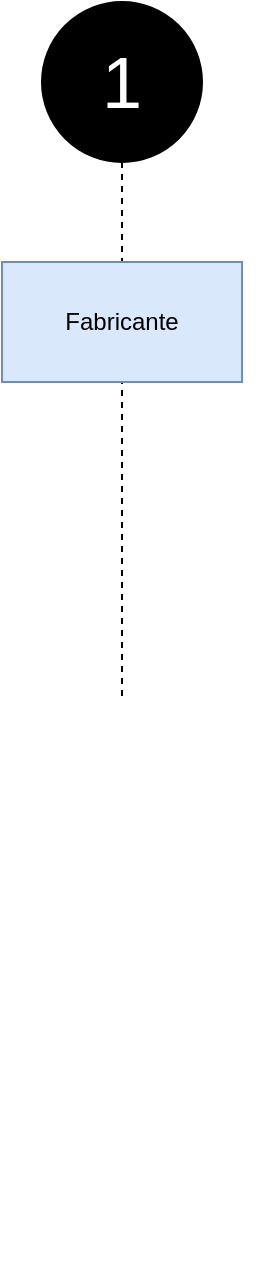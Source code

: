 <mxfile version="23.1.5" type="device" pages="2">
  <diagram name="Flujo de eventos" id="-qQh-AFdpZj7ZYyOIWgK">
    <mxGraphModel dx="1354" dy="806" grid="1" gridSize="10" guides="1" tooltips="1" connect="1" arrows="1" fold="1" page="1" pageScale="1" pageWidth="827" pageHeight="1169" math="0" shadow="0">
      <root>
        <mxCell id="0" />
        <mxCell id="1" parent="0" />
        <mxCell id="E1GfhDnIwMe-wPJ3D6fX-1" value="" style="group" vertex="1" connectable="0" parent="1">
          <mxGeometry x="40" y="50" width="110" height="630" as="geometry" />
        </mxCell>
        <mxCell id="E1GfhDnIwMe-wPJ3D6fX-2" style="edgeStyle=orthogonalEdgeStyle;rounded=0;orthogonalLoop=1;jettySize=auto;html=1;dashed=1;endArrow=none;endFill=0;" edge="1" parent="E1GfhDnIwMe-wPJ3D6fX-1" source="E1GfhDnIwMe-wPJ3D6fX-3">
          <mxGeometry relative="1" as="geometry">
            <mxPoint x="40" y="350" as="targetPoint" />
          </mxGeometry>
        </mxCell>
        <mxCell id="E1GfhDnIwMe-wPJ3D6fX-3" value="&lt;font color=&quot;#ffffff&quot; style=&quot;font-size: 36px;&quot;&gt;1&lt;/font&gt;" style="ellipse;whiteSpace=wrap;html=1;aspect=fixed;fillColor=#000000;" vertex="1" parent="E1GfhDnIwMe-wPJ3D6fX-1">
          <mxGeometry width="80" height="80" as="geometry" />
        </mxCell>
        <mxCell id="E1GfhDnIwMe-wPJ3D6fX-4" value="Fabricante" style="rounded=0;whiteSpace=wrap;html=1;fillColor=#dae8fc;strokeColor=#6c8ebf;" vertex="1" parent="E1GfhDnIwMe-wPJ3D6fX-1">
          <mxGeometry x="-20" y="130" width="120" height="60" as="geometry" />
        </mxCell>
      </root>
    </mxGraphModel>
  </diagram>
  <diagram id="zhpcd-veFc-IVGX2p89j" name="Event Storming-Fabricante">
    <mxGraphModel dx="2294" dy="2042" grid="1" gridSize="10" guides="1" tooltips="1" connect="1" arrows="1" fold="1" page="1" pageScale="1" pageWidth="827" pageHeight="1169" math="0" shadow="0">
      <root>
        <mxCell id="0" />
        <mxCell id="1" parent="0" />
        <mxCell id="NatMSzFGJgHg01AH1fC_-1" value="Actor" style="whiteSpace=wrap;html=1;aspect=fixed;fillColor=#FCFCAA;" vertex="1" parent="1">
          <mxGeometry x="40" y="-230" width="80" height="80" as="geometry" />
        </mxCell>
        <mxCell id="NatMSzFGJgHg01AH1fC_-2" value="Comandos" style="whiteSpace=wrap;html=1;aspect=fixed;fillColor=#BDD7EE;" vertex="1" parent="1">
          <mxGeometry x="150" y="-230" width="80" height="80" as="geometry" />
        </mxCell>
        <mxCell id="NatMSzFGJgHg01AH1fC_-3" value="Enttity" style="whiteSpace=wrap;html=1;aspect=fixed;fillColor=#FFFF00;" vertex="1" parent="1">
          <mxGeometry x="260" y="-230" width="80" height="80" as="geometry" />
        </mxCell>
        <mxCell id="NatMSzFGJgHg01AH1fC_-4" value="Real&amp;nbsp; Model" style="whiteSpace=wrap;html=1;aspect=fixed;fillColor=#92D050;" vertex="1" parent="1">
          <mxGeometry x="380" y="-230" width="80" height="80" as="geometry" />
        </mxCell>
        <mxCell id="NatMSzFGJgHg01AH1fC_-5" value="Bussines Rules" style="whiteSpace=wrap;html=1;aspect=fixed;fillColor=#CC99FF;" vertex="1" parent="1">
          <mxGeometry x="490" y="-230" width="80" height="80" as="geometry" />
        </mxCell>
        <mxCell id="NatMSzFGJgHg01AH1fC_-6" value="External System" style="whiteSpace=wrap;html=1;aspect=fixed;fillColor=#FDD3FA;" vertex="1" parent="1">
          <mxGeometry x="590" y="-230" width="80" height="80" as="geometry" />
        </mxCell>
        <mxCell id="NatMSzFGJgHg01AH1fC_-7" value="Event&lt;br&gt;" style="whiteSpace=wrap;html=1;aspect=fixed;fillColor=#FFC000;" vertex="1" parent="1">
          <mxGeometry x="790" y="-230" width="80" height="80" as="geometry" />
        </mxCell>
        <mxCell id="NatMSzFGJgHg01AH1fC_-8" value="Hostpot" style="whiteSpace=wrap;html=1;aspect=fixed;fillColor=#FA90B1;" vertex="1" parent="1">
          <mxGeometry x="890" y="-230" width="80" height="80" as="geometry" />
        </mxCell>
        <mxCell id="NatMSzFGJgHg01AH1fC_-9" value="Eventos Previos" style="whiteSpace=wrap;html=1;aspect=fixed;fillColor=#D6DCE4;" vertex="1" parent="1">
          <mxGeometry x="700" y="-230" width="80" height="80" as="geometry" />
        </mxCell>
        <mxCell id="NatMSzFGJgHg01AH1fC_-10" value="" style="rounded=1;whiteSpace=wrap;html=1;" vertex="1" parent="1">
          <mxGeometry x="-220" width="1440" height="1110" as="geometry" />
        </mxCell>
        <mxCell id="NatMSzFGJgHg01AH1fC_-11" value="&lt;span style=&quot;font-size: 22px;&quot;&gt;&lt;b&gt;Fabricante&lt;/b&gt;&lt;/span&gt;" style="text;html=1;align=center;verticalAlign=middle;resizable=0;points=[];autosize=1;strokeColor=none;fillColor=none;" vertex="1" parent="1">
          <mxGeometry x="410" y="20" width="130" height="40" as="geometry" />
        </mxCell>
        <mxCell id="NatMSzFGJgHg01AH1fC_-12" value="Crear Fabricante" style="whiteSpace=wrap;html=1;aspect=fixed;fillColor=#BDD7EE;" vertex="1" parent="1">
          <mxGeometry x="50" y="130" width="80" height="80" as="geometry" />
        </mxCell>
        <mxCell id="NatMSzFGJgHg01AH1fC_-13" value="Fabricante" style="whiteSpace=wrap;html=1;aspect=fixed;fillColor=#FFFF00;" vertex="1" parent="1">
          <mxGeometry x="130" y="130" width="80" height="80" as="geometry" />
        </mxCell>
        <mxCell id="fzUFcATZWRl6u7Uf_LwU-16" style="edgeStyle=orthogonalEdgeStyle;rounded=0;orthogonalLoop=1;jettySize=auto;html=1;curved=1;exitX=0.5;exitY=1;exitDx=0;exitDy=0;" edge="1" parent="1" source="NatMSzFGJgHg01AH1fC_-14" target="XiVmT5XqfMrSyVew53bz-7">
          <mxGeometry relative="1" as="geometry">
            <Array as="points">
              <mxPoint x="260" y="210" />
              <mxPoint x="260" y="490" />
              <mxPoint x="90" y="490" />
            </Array>
          </mxGeometry>
        </mxCell>
        <mxCell id="fzUFcATZWRl6u7Uf_LwU-18" style="edgeStyle=orthogonalEdgeStyle;rounded=0;orthogonalLoop=1;jettySize=auto;html=1;entryX=0.5;entryY=0;entryDx=0;entryDy=0;curved=1;exitX=0.75;exitY=0;exitDx=0;exitDy=0;" edge="1" parent="1" source="NatMSzFGJgHg01AH1fC_-14" target="XiVmT5XqfMrSyVew53bz-2">
          <mxGeometry relative="1" as="geometry">
            <Array as="points">
              <mxPoint x="270" y="90" />
              <mxPoint x="840" y="90" />
            </Array>
          </mxGeometry>
        </mxCell>
        <mxCell id="fzUFcATZWRl6u7Uf_LwU-19" style="edgeStyle=orthogonalEdgeStyle;rounded=0;orthogonalLoop=1;jettySize=auto;html=1;curved=1;exitX=0.75;exitY=1;exitDx=0;exitDy=0;" edge="1" parent="1" source="NatMSzFGJgHg01AH1fC_-14" target="XiVmT5XqfMrSyVew53bz-11">
          <mxGeometry relative="1" as="geometry" />
        </mxCell>
        <mxCell id="NatMSzFGJgHg01AH1fC_-14" value="Fabricante Creado" style="whiteSpace=wrap;html=1;aspect=fixed;fillColor=#FFC000;" vertex="1" parent="1">
          <mxGeometry x="210" y="130" width="80" height="80" as="geometry" />
        </mxCell>
        <mxCell id="NatMSzFGJgHg01AH1fC_-15" value="Administrador General" style="whiteSpace=wrap;html=1;aspect=fixed;fillColor=#FCFCAA;" vertex="1" parent="1">
          <mxGeometry x="-30" y="170" width="80" height="80" as="geometry" />
        </mxCell>
        <mxCell id="XiVmT5XqfMrSyVew53bz-1" value="Administrador General" style="whiteSpace=wrap;html=1;aspect=fixed;fillColor=#FCFCAA;" vertex="1" parent="1">
          <mxGeometry x="720" y="170" width="80" height="80" as="geometry" />
        </mxCell>
        <mxCell id="XiVmT5XqfMrSyVew53bz-2" value="Modificar Fabricante" style="whiteSpace=wrap;html=1;aspect=fixed;fillColor=#BDD7EE;" vertex="1" parent="1">
          <mxGeometry x="800" y="130" width="80" height="80" as="geometry" />
        </mxCell>
        <mxCell id="XiVmT5XqfMrSyVew53bz-4" value="Fabricante" style="whiteSpace=wrap;html=1;aspect=fixed;fillColor=#FFFF00;" vertex="1" parent="1">
          <mxGeometry x="880" y="130" width="80" height="80" as="geometry" />
        </mxCell>
        <mxCell id="fzUFcATZWRl6u7Uf_LwU-23" style="edgeStyle=orthogonalEdgeStyle;rounded=0;orthogonalLoop=1;jettySize=auto;html=1;entryX=0.75;entryY=0;entryDx=0;entryDy=0;curved=1;exitX=0.5;exitY=1;exitDx=0;exitDy=0;" edge="1" parent="1" source="XiVmT5XqfMrSyVew53bz-5" target="XiVmT5XqfMrSyVew53bz-11">
          <mxGeometry relative="1" as="geometry">
            <Array as="points">
              <mxPoint x="1010" y="210" />
              <mxPoint x="1010" y="650" />
              <mxPoint x="860" y="650" />
            </Array>
          </mxGeometry>
        </mxCell>
        <mxCell id="fzUFcATZWRl6u7Uf_LwU-24" style="edgeStyle=orthogonalEdgeStyle;rounded=0;orthogonalLoop=1;jettySize=auto;html=1;entryX=0.75;entryY=0;entryDx=0;entryDy=0;curved=1;exitX=0.75;exitY=1;exitDx=0;exitDy=0;" edge="1" parent="1" source="XiVmT5XqfMrSyVew53bz-5" target="XiVmT5XqfMrSyVew53bz-7">
          <mxGeometry relative="1" as="geometry">
            <Array as="points">
              <mxPoint x="1030" y="210" />
              <mxPoint x="1030" y="680" />
              <mxPoint x="110" y="680" />
            </Array>
          </mxGeometry>
        </mxCell>
        <mxCell id="XiVmT5XqfMrSyVew53bz-5" value="Fabricante Modificado" style="whiteSpace=wrap;html=1;aspect=fixed;fillColor=#FFC000;" vertex="1" parent="1">
          <mxGeometry x="960" y="130" width="80" height="80" as="geometry" />
        </mxCell>
        <mxCell id="XiVmT5XqfMrSyVew53bz-7" value="Consultar Fabricante" style="whiteSpace=wrap;html=1;aspect=fixed;fillColor=#BDD7EE;" vertex="1" parent="1">
          <mxGeometry x="50" y="730" width="80" height="80" as="geometry" />
        </mxCell>
        <mxCell id="XiVmT5XqfMrSyVew53bz-8" value="Fabricante" style="whiteSpace=wrap;html=1;aspect=fixed;fillColor=#FFFF00;" vertex="1" parent="1">
          <mxGeometry x="130" y="730" width="80" height="80" as="geometry" />
        </mxCell>
        <mxCell id="fzUFcATZWRl6u7Uf_LwU-17" style="edgeStyle=orthogonalEdgeStyle;rounded=0;orthogonalLoop=1;jettySize=auto;html=1;curved=1;exitX=0.25;exitY=0;exitDx=0;exitDy=0;" edge="1" parent="1" source="XiVmT5XqfMrSyVew53bz-9" target="NatMSzFGJgHg01AH1fC_-12">
          <mxGeometry relative="1" as="geometry">
            <Array as="points">
              <mxPoint x="230" y="480" />
              <mxPoint x="60" y="480" />
            </Array>
          </mxGeometry>
        </mxCell>
        <mxCell id="fzUFcATZWRl6u7Uf_LwU-20" style="edgeStyle=orthogonalEdgeStyle;rounded=0;orthogonalLoop=1;jettySize=auto;html=1;entryX=0.25;entryY=1;entryDx=0;entryDy=0;curved=1;exitX=0.5;exitY=0;exitDx=0;exitDy=0;" edge="1" parent="1" source="XiVmT5XqfMrSyVew53bz-9" target="XiVmT5XqfMrSyVew53bz-2">
          <mxGeometry relative="1" as="geometry">
            <Array as="points">
              <mxPoint x="250" y="500" />
              <mxPoint x="820" y="500" />
            </Array>
          </mxGeometry>
        </mxCell>
        <mxCell id="fzUFcATZWRl6u7Uf_LwU-21" style="edgeStyle=orthogonalEdgeStyle;rounded=0;orthogonalLoop=1;jettySize=auto;html=1;entryX=0;entryY=0.25;entryDx=0;entryDy=0;curved=1;exitX=0.75;exitY=0;exitDx=0;exitDy=0;" edge="1" parent="1" source="XiVmT5XqfMrSyVew53bz-9" target="XiVmT5XqfMrSyVew53bz-11">
          <mxGeometry relative="1" as="geometry" />
        </mxCell>
        <mxCell id="XiVmT5XqfMrSyVew53bz-9" value="Fabricante Consultado" style="whiteSpace=wrap;html=1;aspect=fixed;fillColor=#FFC000;" vertex="1" parent="1">
          <mxGeometry x="210" y="730" width="80" height="80" as="geometry" />
        </mxCell>
        <mxCell id="XiVmT5XqfMrSyVew53bz-10" value="Administrador General" style="whiteSpace=wrap;html=1;aspect=fixed;fillColor=#FCFCAA;" vertex="1" parent="1">
          <mxGeometry x="720" y="770" width="80" height="80" as="geometry" />
        </mxCell>
        <mxCell id="XiVmT5XqfMrSyVew53bz-11" value="Eliminar Fabricantes" style="whiteSpace=wrap;html=1;aspect=fixed;fillColor=#BDD7EE;" vertex="1" parent="1">
          <mxGeometry x="800" y="730" width="80" height="80" as="geometry" />
        </mxCell>
        <mxCell id="XiVmT5XqfMrSyVew53bz-12" value="Fabricante" style="whiteSpace=wrap;html=1;aspect=fixed;fillColor=#FFFF00;" vertex="1" parent="1">
          <mxGeometry x="880" y="730" width="80" height="80" as="geometry" />
        </mxCell>
        <mxCell id="fzUFcATZWRl6u7Uf_LwU-22" style="edgeStyle=orthogonalEdgeStyle;rounded=0;orthogonalLoop=1;jettySize=auto;html=1;entryX=0.25;entryY=0;entryDx=0;entryDy=0;curved=1;exitX=0.75;exitY=1;exitDx=0;exitDy=0;" edge="1" parent="1" source="XiVmT5XqfMrSyVew53bz-13" target="NatMSzFGJgHg01AH1fC_-12">
          <mxGeometry relative="1" as="geometry">
            <Array as="points">
              <mxPoint x="1010" y="810" />
              <mxPoint x="1010" y="1060" />
              <mxPoint x="-140" y="1060" />
              <mxPoint x="-140" y="110" />
              <mxPoint x="70" y="110" />
            </Array>
          </mxGeometry>
        </mxCell>
        <mxCell id="fzUFcATZWRl6u7Uf_LwU-25" style="edgeStyle=orthogonalEdgeStyle;rounded=0;orthogonalLoop=1;jettySize=auto;html=1;entryX=0.25;entryY=1;entryDx=0;entryDy=0;curved=1;exitX=0.5;exitY=1;exitDx=0;exitDy=0;" edge="1" parent="1" source="XiVmT5XqfMrSyVew53bz-13" target="XiVmT5XqfMrSyVew53bz-7">
          <mxGeometry relative="1" as="geometry">
            <Array as="points">
              <mxPoint x="990" y="810" />
              <mxPoint x="990" y="1010" />
              <mxPoint x="80" y="1010" />
              <mxPoint x="80" y="810" />
            </Array>
          </mxGeometry>
        </mxCell>
        <mxCell id="XiVmT5XqfMrSyVew53bz-13" value="Fabricante Eliminado" style="whiteSpace=wrap;html=1;aspect=fixed;fillColor=#FFC000;" vertex="1" parent="1">
          <mxGeometry x="960" y="730" width="80" height="80" as="geometry" />
        </mxCell>
        <mxCell id="XiVmT5XqfMrSyVew53bz-15" value="Administrador Sucursal" style="whiteSpace=wrap;html=1;aspect=fixed;fillColor=#FCFCAA;" vertex="1" parent="1">
          <mxGeometry x="-30" y="770" width="80" height="80" as="geometry" />
        </mxCell>
        <mxCell id="XiVmT5XqfMrSyVew53bz-16" value="Administrador General" style="whiteSpace=wrap;html=1;aspect=fixed;fillColor=#FCFCAA;" vertex="1" parent="1">
          <mxGeometry x="-30" y="690" width="80" height="80" as="geometry" />
        </mxCell>
        <mxCell id="fzUFcATZWRl6u7Uf_LwU-2" value="Fabricante Consultado" style="whiteSpace=wrap;html=1;aspect=fixed;fillColor=#D6DCE4;" vertex="1" parent="1">
          <mxGeometry x="290" y="130" width="80" height="80" as="geometry" />
        </mxCell>
        <mxCell id="fzUFcATZWRl6u7Uf_LwU-3" value="Pol-Fabricante-001:&lt;br&gt;No debe existir otro Fabricante con el mismo nombre" style="whiteSpace=wrap;html=1;aspect=fixed;fillColor=#CC99FF;" vertex="1" parent="1">
          <mxGeometry x="110" y="210" width="120" height="120" as="geometry" />
        </mxCell>
        <mxCell id="fzUFcATZWRl6u7Uf_LwU-4" value="Pol-Fabricante-002:&lt;div&gt;Los datos del nuevo Fabricante deben ser valido a nivel de tipo de dato, longitud, obligatoriedad, formato, rango&lt;br&gt;&lt;/div&gt;" style="whiteSpace=wrap;html=1;aspect=fixed;fillColor=#CC99FF;" vertex="1" parent="1">
          <mxGeometry x="110" y="330" width="120" height="120" as="geometry" />
        </mxCell>
        <mxCell id="fzUFcATZWRl6u7Uf_LwU-5" value="Fabricante Creado" style="whiteSpace=wrap;html=1;aspect=fixed;fillColor=#D6DCE4;" vertex="1" parent="1">
          <mxGeometry x="290" y="730" width="80" height="80" as="geometry" />
        </mxCell>
        <mxCell id="fzUFcATZWRl6u7Uf_LwU-6" value="Pol-Fabricante-003:Si se envía parametros de consulta, deben ser validos a nivel de tipo de datos, longitud, obligatoriedad, formato, rango" style="whiteSpace=wrap;html=1;aspect=fixed;fillColor=#CC99FF;" vertex="1" parent="1">
          <mxGeometry x="110" y="810" width="120" height="120" as="geometry" />
        </mxCell>
        <mxCell id="fzUFcATZWRl6u7Uf_LwU-7" value="Fabricante Creado" style="whiteSpace=wrap;html=1;aspect=fixed;fillColor=#D6DCE4;" vertex="1" parent="1">
          <mxGeometry x="1040" y="130" width="80" height="80" as="geometry" />
        </mxCell>
        <mxCell id="fzUFcATZWRl6u7Uf_LwU-8" value="Fabricante Consultado" style="whiteSpace=wrap;html=1;aspect=fixed;fillColor=#D6DCE4;" vertex="1" parent="1">
          <mxGeometry x="1040" y="210" width="80" height="80" as="geometry" />
        </mxCell>
        <mxCell id="fzUFcATZWRl6u7Uf_LwU-9" value="Pol-Fabricante-004:&lt;br&gt;No debe existir otro Fabricante con el mismo nombre, a exepcion de que sea el mismo que se esta modificando." style="whiteSpace=wrap;html=1;aspect=fixed;fillColor=#CC99FF;" vertex="1" parent="1">
          <mxGeometry x="860" y="210" width="120" height="120" as="geometry" />
        </mxCell>
        <mxCell id="fzUFcATZWRl6u7Uf_LwU-10" value="Pol-Fabricante-002:&lt;div&gt;Los datos del nuevo Fabricante deben ser valido a nivel de tipo de dato, longitud, obligatoriedad, formato, rango&lt;br&gt;&lt;/div&gt;" style="whiteSpace=wrap;html=1;aspect=fixed;fillColor=#CC99FF;" vertex="1" parent="1">
          <mxGeometry x="860" y="330" width="120" height="120" as="geometry" />
        </mxCell>
        <mxCell id="fzUFcATZWRl6u7Uf_LwU-11" value="Pol-Fabricante-005: Debe existir el Fabricante que se esta modificando" style="whiteSpace=wrap;html=1;aspect=fixed;fillColor=#CC99FF;" vertex="1" parent="1">
          <mxGeometry x="860" y="450" width="120" height="120" as="geometry" />
        </mxCell>
        <mxCell id="fzUFcATZWRl6u7Uf_LwU-12" value="Fabricante Creado" style="whiteSpace=wrap;html=1;aspect=fixed;fillColor=#D6DCE4;" vertex="1" parent="1">
          <mxGeometry x="1040" y="730" width="80" height="80" as="geometry" />
        </mxCell>
        <mxCell id="fzUFcATZWRl6u7Uf_LwU-13" value="Fabricante Consultado" style="whiteSpace=wrap;html=1;aspect=fixed;fillColor=#D6DCE4;" vertex="1" parent="1">
          <mxGeometry x="1040" y="810" width="80" height="80" as="geometry" />
        </mxCell>
        <mxCell id="fzUFcATZWRl6u7Uf_LwU-14" value="Fabricante Modificado" style="whiteSpace=wrap;html=1;aspect=fixed;fillColor=#D6DCE4;" vertex="1" parent="1">
          <mxGeometry x="1040" y="890" width="80" height="80" as="geometry" />
        </mxCell>
        <mxCell id="fzUFcATZWRl6u7Uf_LwU-15" value="Pol-Fabricante-006: Que el Fabricante exista y que no tenga productos asociados" style="whiteSpace=wrap;html=1;aspect=fixed;fillColor=#CC99FF;" vertex="1" parent="1">
          <mxGeometry x="860" y="810" width="120" height="120" as="geometry" />
        </mxCell>
      </root>
    </mxGraphModel>
  </diagram>
</mxfile>
